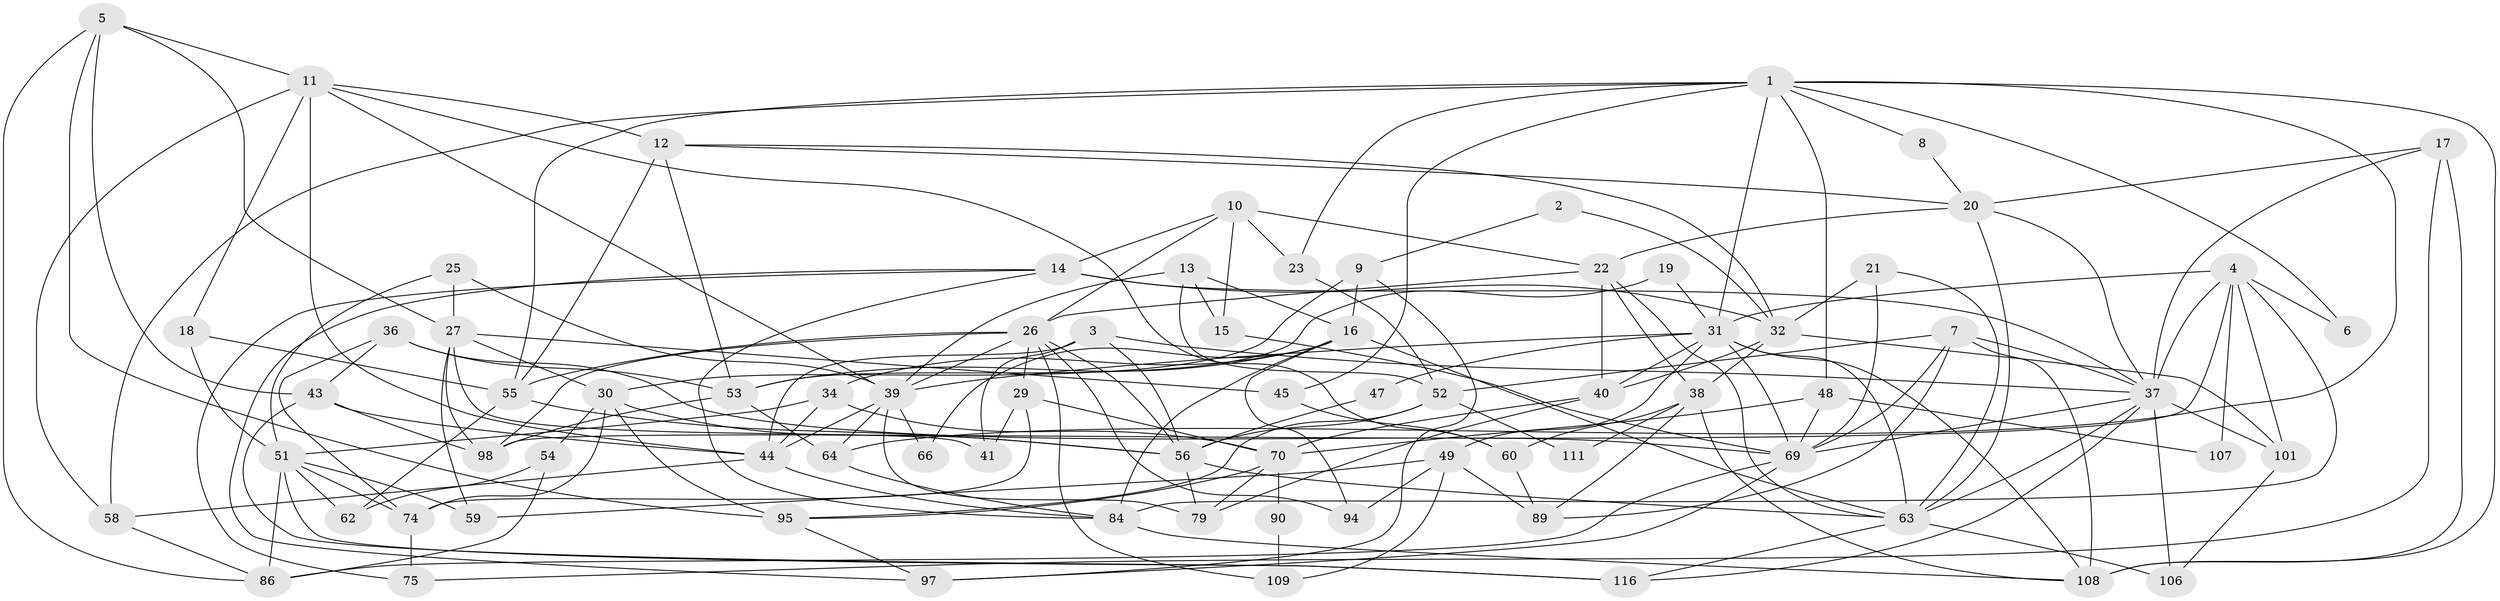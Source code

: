 // Generated by graph-tools (version 1.1) at 2025/52/02/27/25 19:52:01]
// undirected, 76 vertices, 186 edges
graph export_dot {
graph [start="1"]
  node [color=gray90,style=filled];
  1 [super="+85"];
  2;
  3;
  4 [super="+76"];
  5 [super="+35"];
  6;
  7 [super="+24"];
  8;
  9 [super="+83"];
  10 [super="+80"];
  11 [super="+57"];
  12 [super="+100"];
  13 [super="+71"];
  14 [super="+117"];
  15;
  16 [super="+104"];
  17;
  18 [super="+72"];
  19;
  20 [super="+113"];
  21;
  22 [super="+42"];
  23;
  25;
  26 [super="+28"];
  27 [super="+103"];
  29 [super="+91"];
  30 [super="+77"];
  31 [super="+46"];
  32 [super="+33"];
  34;
  36 [super="+65"];
  37 [super="+50"];
  38 [super="+92"];
  39 [super="+81"];
  40 [super="+68"];
  41;
  43;
  44 [super="+93"];
  45;
  47;
  48 [super="+102"];
  49 [super="+96"];
  51 [super="+67"];
  52 [super="+112"];
  53 [super="+78"];
  54;
  55 [super="+110"];
  56 [super="+61"];
  58;
  59;
  60;
  62;
  63 [super="+87"];
  64;
  66;
  69 [super="+73"];
  70 [super="+82"];
  74;
  75;
  79;
  84 [super="+88"];
  86 [super="+115"];
  89;
  90;
  94;
  95 [super="+99"];
  97 [super="+105"];
  98;
  101;
  106;
  107;
  108 [super="+114"];
  109;
  111;
  116;
  1 -- 64;
  1 -- 31;
  1 -- 6;
  1 -- 8;
  1 -- 23;
  1 -- 45;
  1 -- 48;
  1 -- 58;
  1 -- 108;
  1 -- 55;
  2 -- 32;
  2 -- 9;
  3 -- 56;
  3 -- 41;
  3 -- 44;
  3 -- 37;
  4 -- 101;
  4 -- 6;
  4 -- 84;
  4 -- 107;
  4 -- 98;
  4 -- 37;
  4 -- 31;
  5 -- 95 [weight=2];
  5 -- 27;
  5 -- 43;
  5 -- 86;
  5 -- 11;
  7 -- 37;
  7 -- 52;
  7 -- 89;
  7 -- 69;
  7 -- 108;
  8 -- 20;
  9 -- 16;
  9 -- 30;
  9 -- 97;
  10 -- 14;
  10 -- 15;
  10 -- 26;
  10 -- 22;
  10 -- 23;
  11 -- 12;
  11 -- 58;
  11 -- 18;
  11 -- 39;
  11 -- 44;
  11 -- 60;
  12 -- 20;
  12 -- 55 [weight=2];
  12 -- 32;
  12 -- 53;
  13 -- 16;
  13 -- 39;
  13 -- 52;
  13 -- 15;
  14 -- 37 [weight=2];
  14 -- 75;
  14 -- 97;
  14 -- 84;
  14 -- 32;
  15 -- 69;
  16 -- 94;
  16 -- 34;
  16 -- 66;
  16 -- 84;
  16 -- 53;
  16 -- 63;
  17 -- 75;
  17 -- 37;
  17 -- 20;
  17 -- 108;
  18 -- 51 [weight=2];
  18 -- 55;
  19 -- 53;
  19 -- 31;
  20 -- 22;
  20 -- 37;
  20 -- 63;
  21 -- 69;
  21 -- 63;
  21 -- 32;
  22 -- 26;
  22 -- 40;
  22 -- 38;
  22 -- 63;
  23 -- 52;
  25 -- 39;
  25 -- 27;
  25 -- 51;
  26 -- 55;
  26 -- 109;
  26 -- 39;
  26 -- 56;
  26 -- 94;
  26 -- 29;
  26 -- 98;
  27 -- 45;
  27 -- 41;
  27 -- 59;
  27 -- 98;
  27 -- 30;
  29 -- 74;
  29 -- 70;
  29 -- 41;
  30 -- 95;
  30 -- 54;
  30 -- 74;
  30 -- 56;
  31 -- 40;
  31 -- 47;
  31 -- 69;
  31 -- 49;
  31 -- 39;
  31 -- 63;
  31 -- 108;
  32 -- 40;
  32 -- 101;
  32 -- 38;
  34 -- 44;
  34 -- 70;
  34 -- 51;
  36 -- 69;
  36 -- 53;
  36 -- 74;
  36 -- 43;
  37 -- 106;
  37 -- 101;
  37 -- 116;
  37 -- 69;
  37 -- 63;
  38 -- 89;
  38 -- 111;
  38 -- 60;
  38 -- 108;
  39 -- 64;
  39 -- 66;
  39 -- 79;
  39 -- 44;
  40 -- 79;
  40 -- 70;
  43 -- 44;
  43 -- 98;
  43 -- 116;
  44 -- 58;
  44 -- 84;
  45 -- 60;
  47 -- 56;
  48 -- 70 [weight=2];
  48 -- 69;
  48 -- 107;
  49 -- 89;
  49 -- 94;
  49 -- 59;
  49 -- 109;
  51 -- 74;
  51 -- 59;
  51 -- 116;
  51 -- 86;
  51 -- 62;
  52 -- 111;
  52 -- 95;
  52 -- 56;
  53 -- 98;
  53 -- 64;
  54 -- 62;
  54 -- 86;
  55 -- 62;
  55 -- 56;
  56 -- 79;
  56 -- 63;
  58 -- 86;
  60 -- 89;
  63 -- 116;
  63 -- 106;
  64 -- 84;
  69 -- 86;
  69 -- 97;
  70 -- 90;
  70 -- 95;
  70 -- 79;
  74 -- 75;
  84 -- 108;
  90 -- 109;
  95 -- 97;
  101 -- 106;
}
